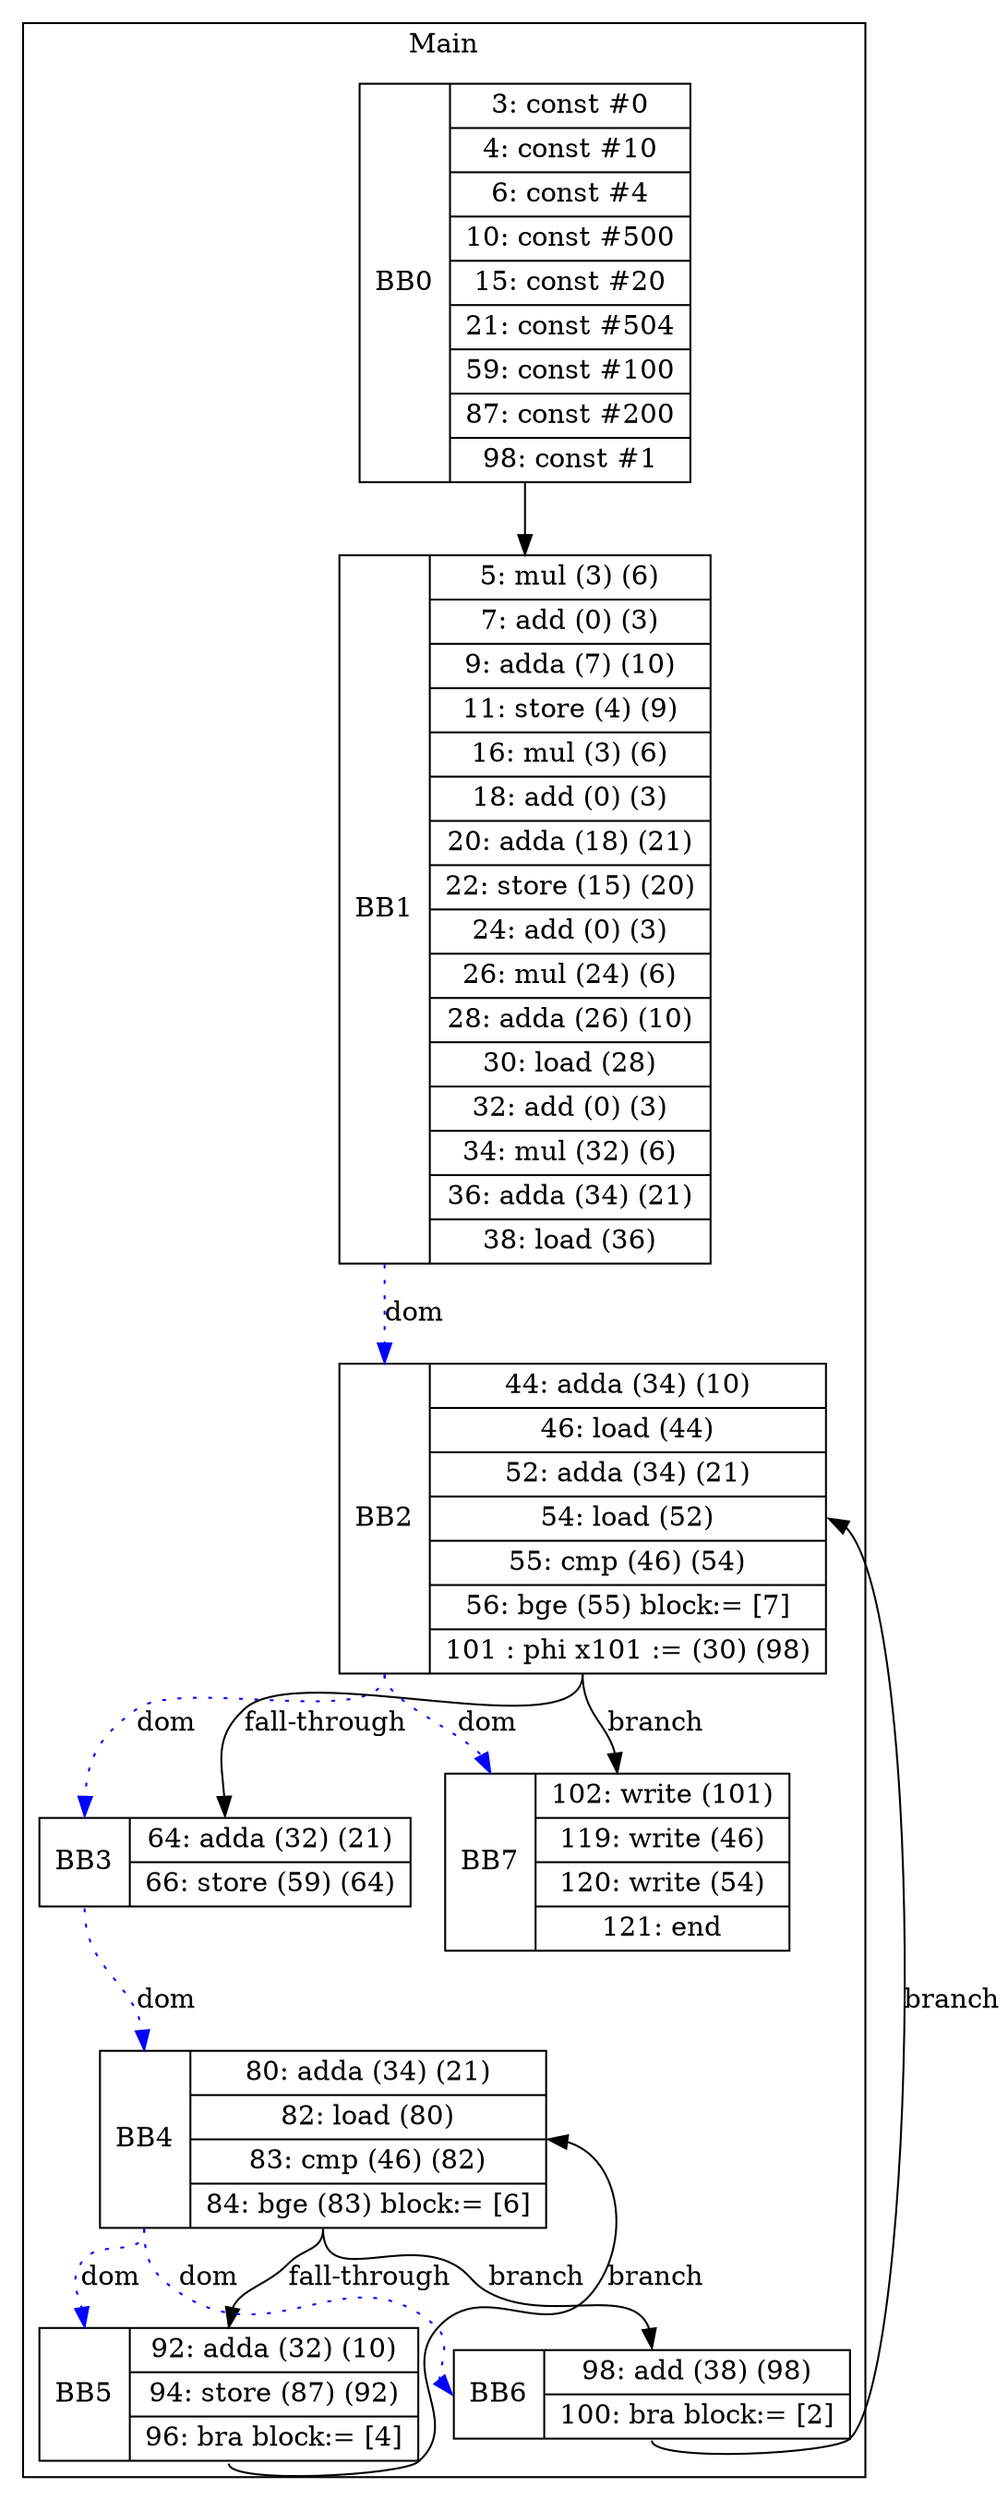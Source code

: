 digraph G {
node [shape=record];
subgraph cluster_main{
label = "Main";
BB0 [shape=record, label="<b>BB0|{3: const #0|4: const #10|6: const #4|10: const #500|15: const #20|21: const #504|59: const #100|87: const #200|98: const #1}"];
BB1 [shape=record, label="<b>BB1|{5: mul (3) (6)|7: add (0) (3)|9: adda (7) (10)|11: store (4) (9)|16: mul (3) (6)|18: add (0) (3)|20: adda (18) (21)|22: store (15) (20)|24: add (0) (3)|26: mul (24) (6)|28: adda (26) (10)|30: load (28)|32: add (0) (3)|34: mul (32) (6)|36: adda (34) (21)|38: load (36)}"];
BB2 [shape=record, label="<b>BB2|{44: adda (34) (10)|46: load (44)|52: adda (34) (21)|54: load (52)|55: cmp (46) (54)|56: bge (55) block:= [7]|101 : phi x101 := (30) (98)}"];
BB3 [shape=record, label="<b>BB3|{64: adda (32) (21)|66: store (59) (64)}"];
BB4 [shape=record, label="<b>BB4|{80: adda (34) (21)|82: load (80)|83: cmp (46) (82)|84: bge (83) block:= [6]}"];
BB5 [shape=record, label="<b>BB5|{92: adda (32) (10)|94: store (87) (92)|96: bra block:= [4]}"];
BB6 [shape=record, label="<b>BB6|{98: add (38) (98)|100: bra block:= [2]}"];
BB7 [shape=record, label="<b>BB7|{102: write (101)|119: write (46)|120: write (54)|121: end}"];
}
BB0:s -> BB1:n ;
BB1:b -> BB2:b [color=blue, style=dotted, label="dom"];
BB3:b -> BB4:b [color=blue, style=dotted, label="dom"];
BB2:b -> BB7:b [color=blue, style=dotted, label="dom"];
BB4:b -> BB6:b [color=blue, style=dotted, label="dom"];
BB2:b -> BB3:b [color=blue, style=dotted, label="dom"];
BB4:b -> BB5:b [color=blue, style=dotted, label="dom"];
BB4:s -> BB6:n [label="branch"];
BB2:s -> BB7:n [label="branch"];
BB6:s -> BB2:e [label="branch"];
BB5:s -> BB4:e [label="branch"];
BB2:s -> BB3:n [label="fall-through"];
BB4:s -> BB5:n [label="fall-through"];
}
